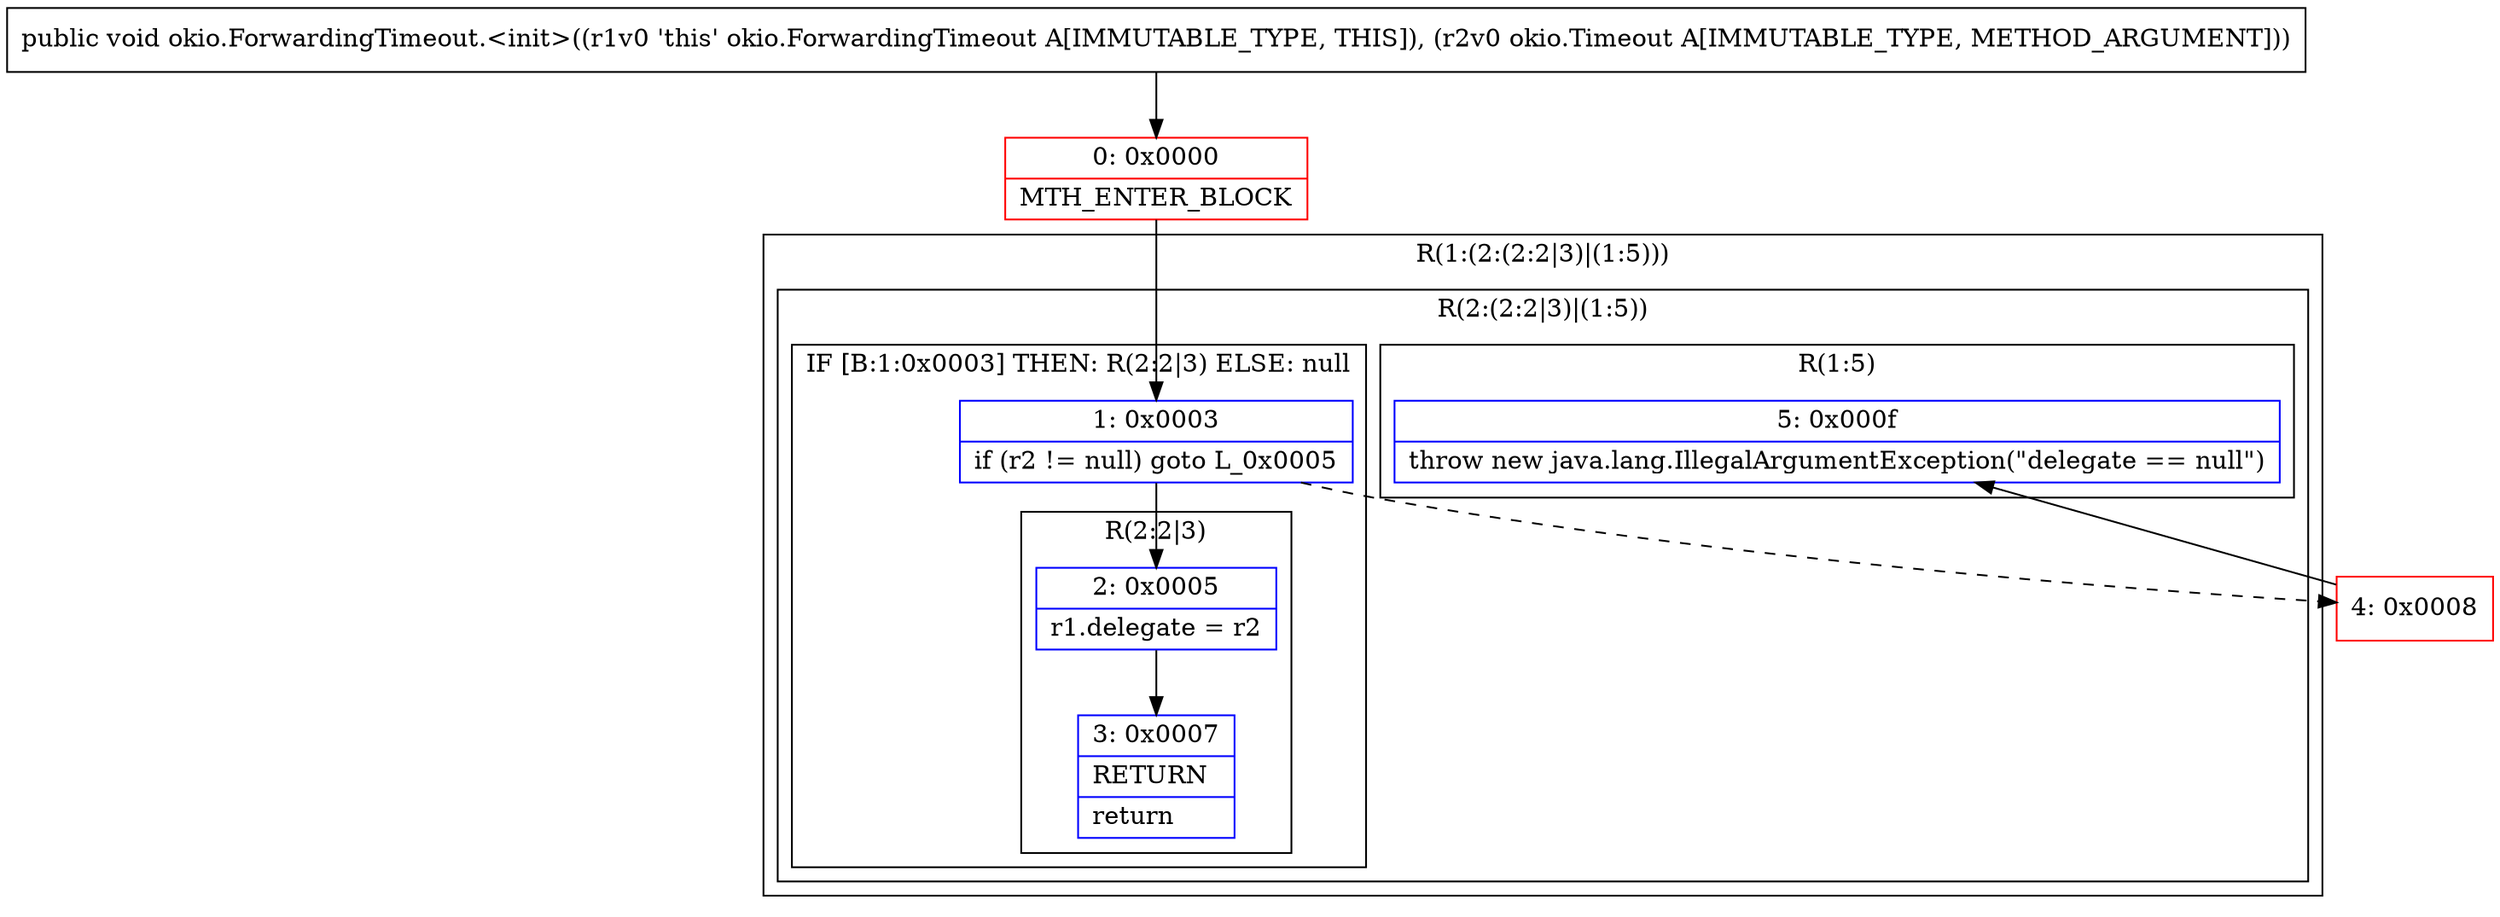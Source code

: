 digraph "CFG forokio.ForwardingTimeout.\<init\>(Lokio\/Timeout;)V" {
subgraph cluster_Region_444781056 {
label = "R(1:(2:(2:2|3)|(1:5)))";
node [shape=record,color=blue];
subgraph cluster_Region_1351801508 {
label = "R(2:(2:2|3)|(1:5))";
node [shape=record,color=blue];
subgraph cluster_IfRegion_1786341770 {
label = "IF [B:1:0x0003] THEN: R(2:2|3) ELSE: null";
node [shape=record,color=blue];
Node_1 [shape=record,label="{1\:\ 0x0003|if (r2 != null) goto L_0x0005\l}"];
subgraph cluster_Region_878848311 {
label = "R(2:2|3)";
node [shape=record,color=blue];
Node_2 [shape=record,label="{2\:\ 0x0005|r1.delegate = r2\l}"];
Node_3 [shape=record,label="{3\:\ 0x0007|RETURN\l|return\l}"];
}
}
subgraph cluster_Region_947715945 {
label = "R(1:5)";
node [shape=record,color=blue];
Node_5 [shape=record,label="{5\:\ 0x000f|throw new java.lang.IllegalArgumentException(\"delegate == null\")\l}"];
}
}
}
Node_0 [shape=record,color=red,label="{0\:\ 0x0000|MTH_ENTER_BLOCK\l}"];
Node_4 [shape=record,color=red,label="{4\:\ 0x0008}"];
MethodNode[shape=record,label="{public void okio.ForwardingTimeout.\<init\>((r1v0 'this' okio.ForwardingTimeout A[IMMUTABLE_TYPE, THIS]), (r2v0 okio.Timeout A[IMMUTABLE_TYPE, METHOD_ARGUMENT])) }"];
MethodNode -> Node_0;
Node_1 -> Node_2;
Node_1 -> Node_4[style=dashed];
Node_2 -> Node_3;
Node_0 -> Node_1;
Node_4 -> Node_5;
}

